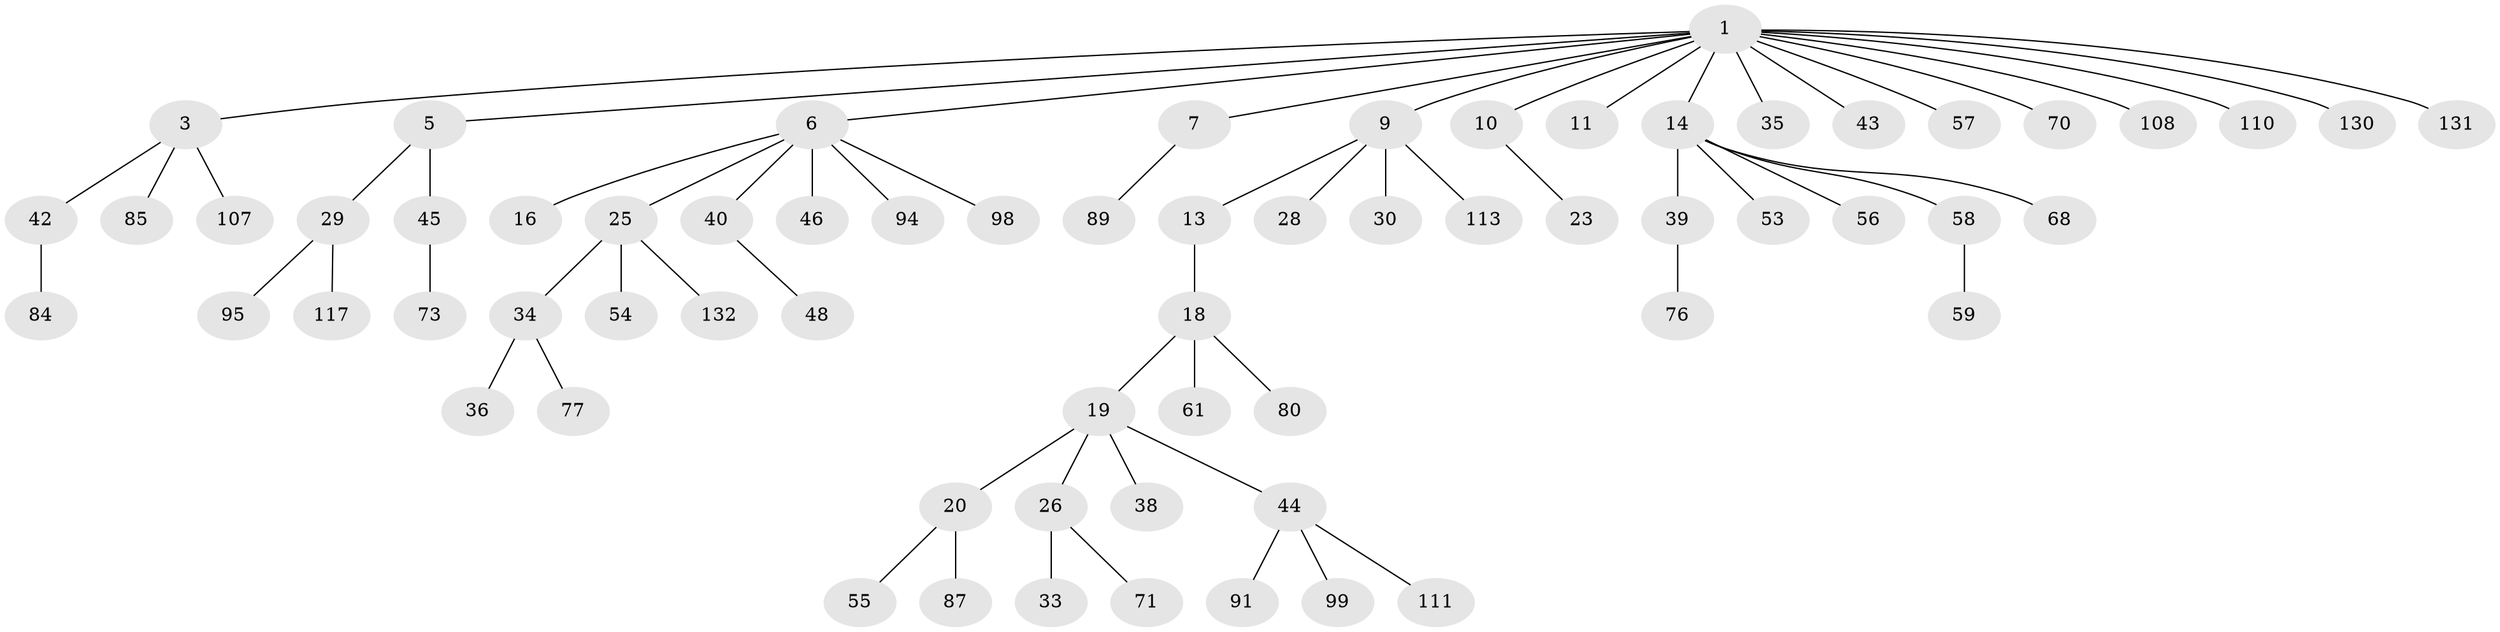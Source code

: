 // original degree distribution, {9: 0.007575757575757576, 4: 0.06060606060606061, 7: 0.007575757575757576, 3: 0.11363636363636363, 8: 0.007575757575757576, 6: 0.015151515151515152, 2: 0.2196969696969697, 1: 0.5378787878787878, 5: 0.030303030303030304}
// Generated by graph-tools (version 1.1) at 2025/15/03/09/25 04:15:28]
// undirected, 66 vertices, 65 edges
graph export_dot {
graph [start="1"]
  node [color=gray90,style=filled];
  1 [super="+2+4"];
  3;
  5;
  6 [super="+8+78+49+63+100+21"];
  7 [super="+105+47"];
  9 [super="+27"];
  10;
  11 [super="+12+17"];
  13;
  14 [super="+15+22+37"];
  16;
  18;
  19 [super="+24"];
  20;
  23;
  25;
  26;
  28;
  29;
  30 [super="+81"];
  33;
  34 [super="+119+122+67"];
  35;
  36;
  38;
  39;
  40;
  42;
  43 [super="+83"];
  44;
  45;
  46 [super="+123+64"];
  48;
  53 [super="+74+127"];
  54;
  55 [super="+82+65"];
  56 [super="+106+72+79"];
  57;
  58;
  59;
  61 [super="+62"];
  68 [super="+112"];
  70;
  71 [super="+88"];
  73 [super="+75+115"];
  76;
  77 [super="+116"];
  80 [super="+101"];
  84;
  85;
  87;
  89 [super="+102"];
  91;
  94;
  95 [super="+125"];
  98;
  99;
  107;
  108;
  110;
  111;
  113 [super="+120"];
  117;
  130;
  131;
  132;
  1 -- 3;
  1 -- 5;
  1 -- 14;
  1 -- 43;
  1 -- 108;
  1 -- 130;
  1 -- 131;
  1 -- 35;
  1 -- 70;
  1 -- 57;
  1 -- 6;
  1 -- 7;
  1 -- 9;
  1 -- 10;
  1 -- 11;
  1 -- 110;
  3 -- 42;
  3 -- 85;
  3 -- 107;
  5 -- 29;
  5 -- 45;
  6 -- 25;
  6 -- 16;
  6 -- 98;
  6 -- 40;
  6 -- 94;
  6 -- 46;
  7 -- 89;
  9 -- 13;
  9 -- 28;
  9 -- 30;
  9 -- 113;
  10 -- 23;
  13 -- 18;
  14 -- 53;
  14 -- 68;
  14 -- 39;
  14 -- 56;
  14 -- 58;
  18 -- 19;
  18 -- 61;
  18 -- 80;
  19 -- 20;
  19 -- 38;
  19 -- 44;
  19 -- 26;
  20 -- 55;
  20 -- 87;
  25 -- 34;
  25 -- 54;
  25 -- 132;
  26 -- 33;
  26 -- 71;
  29 -- 95;
  29 -- 117;
  34 -- 36;
  34 -- 77;
  39 -- 76;
  40 -- 48;
  42 -- 84;
  44 -- 91;
  44 -- 99;
  44 -- 111;
  45 -- 73;
  58 -- 59;
}
